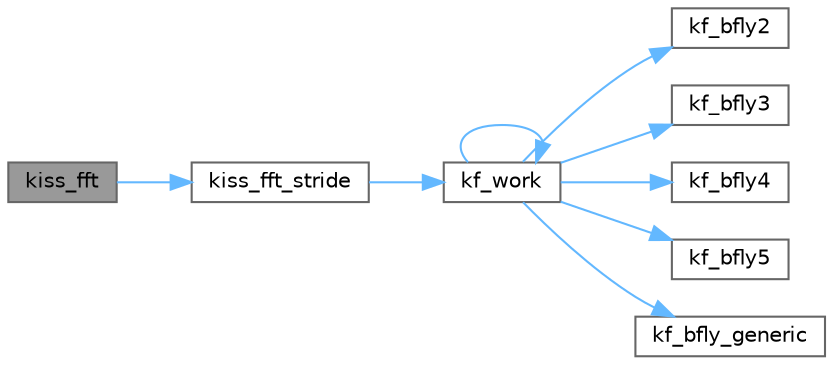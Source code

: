 digraph "kiss_fft"
{
 // INTERACTIVE_SVG=YES
 // LATEX_PDF_SIZE
  bgcolor="transparent";
  edge [fontname=Helvetica,fontsize=10,labelfontname=Helvetica,labelfontsize=10];
  node [fontname=Helvetica,fontsize=10,shape=box,height=0.2,width=0.4];
  rankdir="LR";
  Node1 [id="Node000001",label="kiss_fft",height=0.2,width=0.4,color="gray40", fillcolor="grey60", style="filled", fontcolor="black",tooltip=" "];
  Node1 -> Node2 [id="edge1_Node000001_Node000002",color="steelblue1",style="solid",tooltip=" "];
  Node2 [id="Node000002",label="kiss_fft_stride",height=0.2,width=0.4,color="grey40", fillcolor="white", style="filled",URL="$d7/dc2/kiss__fft_8cpp_aec345dab68815f4c5c2904978626d877.html#aec345dab68815f4c5c2904978626d877",tooltip=" "];
  Node2 -> Node3 [id="edge2_Node000002_Node000003",color="steelblue1",style="solid",tooltip=" "];
  Node3 [id="Node000003",label="kf_work",height=0.2,width=0.4,color="grey40", fillcolor="white", style="filled",URL="$d7/dc2/kiss__fft_8cpp_a96e4f47862a2df7183ae9e8caaf7a866.html#a96e4f47862a2df7183ae9e8caaf7a866",tooltip=" "];
  Node3 -> Node4 [id="edge3_Node000003_Node000004",color="steelblue1",style="solid",tooltip=" "];
  Node4 [id="Node000004",label="kf_bfly2",height=0.2,width=0.4,color="grey40", fillcolor="white", style="filled",URL="$d7/dc2/kiss__fft_8cpp_a1d97d74ec66398db90ac4e6ae08ffa80.html#a1d97d74ec66398db90ac4e6ae08ffa80",tooltip=" "];
  Node3 -> Node5 [id="edge4_Node000003_Node000005",color="steelblue1",style="solid",tooltip=" "];
  Node5 [id="Node000005",label="kf_bfly3",height=0.2,width=0.4,color="grey40", fillcolor="white", style="filled",URL="$d7/dc2/kiss__fft_8cpp_a6b2ff941baf8c5dc00828591927ce4d6.html#a6b2ff941baf8c5dc00828591927ce4d6",tooltip=" "];
  Node3 -> Node6 [id="edge5_Node000003_Node000006",color="steelblue1",style="solid",tooltip=" "];
  Node6 [id="Node000006",label="kf_bfly4",height=0.2,width=0.4,color="grey40", fillcolor="white", style="filled",URL="$d7/dc2/kiss__fft_8cpp_a0976fd89e0c02bf44e5df3b689dfe115.html#a0976fd89e0c02bf44e5df3b689dfe115",tooltip=" "];
  Node3 -> Node7 [id="edge6_Node000003_Node000007",color="steelblue1",style="solid",tooltip=" "];
  Node7 [id="Node000007",label="kf_bfly5",height=0.2,width=0.4,color="grey40", fillcolor="white", style="filled",URL="$d7/dc2/kiss__fft_8cpp_afae5a86498c64fc9a8ccc4032de62ee0.html#afae5a86498c64fc9a8ccc4032de62ee0",tooltip=" "];
  Node3 -> Node8 [id="edge7_Node000003_Node000008",color="steelblue1",style="solid",tooltip=" "];
  Node8 [id="Node000008",label="kf_bfly_generic",height=0.2,width=0.4,color="grey40", fillcolor="white", style="filled",URL="$d7/dc2/kiss__fft_8cpp_a43383279ff41679c7ae47bc163d7050c.html#a43383279ff41679c7ae47bc163d7050c",tooltip=" "];
  Node3 -> Node3 [id="edge8_Node000003_Node000003",color="steelblue1",style="solid",tooltip=" "];
}
